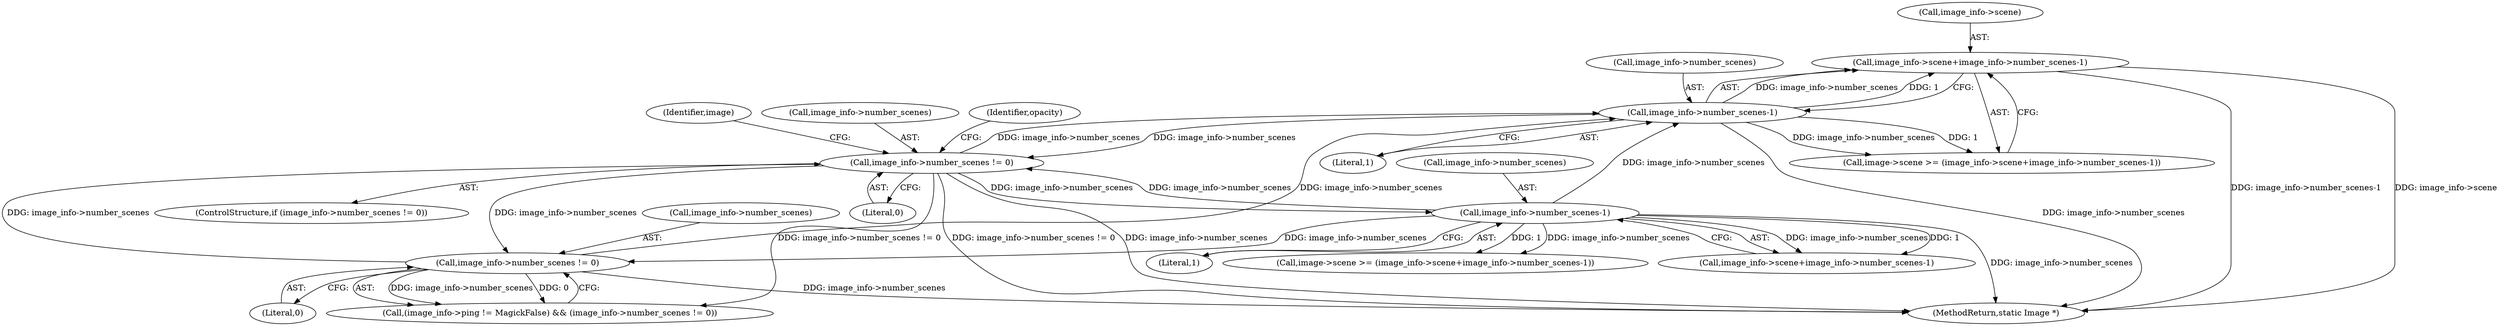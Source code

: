 digraph "0_ImageMagick_f6e9d0d9955e85bdd7540b251cd50d598dacc5e6_20@pointer" {
"1001393" [label="(Call,image_info->scene+image_info->number_scenes-1)"];
"1001397" [label="(Call,image_info->number_scenes-1)"];
"1001487" [label="(Call,image_info->number_scenes-1)"];
"1001473" [label="(Call,image_info->number_scenes != 0)"];
"1001383" [label="(Call,image_info->number_scenes != 0)"];
"1001393" [label="(Call,image_info->scene+image_info->number_scenes-1)"];
"1001383" [label="(Call,image_info->number_scenes != 0)"];
"1001472" [label="(ControlStructure,if (image_info->number_scenes != 0))"];
"1001483" [label="(Call,image_info->scene+image_info->number_scenes-1)"];
"1001494" [label="(Identifier,opacity)"];
"1001479" [label="(Call,image->scene >= (image_info->scene+image_info->number_scenes-1))"];
"1001387" [label="(Literal,0)"];
"1001488" [label="(Call,image_info->number_scenes)"];
"1001477" [label="(Literal,0)"];
"1001401" [label="(Literal,1)"];
"1001481" [label="(Identifier,image)"];
"1001397" [label="(Call,image_info->number_scenes-1)"];
"1001487" [label="(Call,image_info->number_scenes-1)"];
"1001394" [label="(Call,image_info->scene)"];
"1001398" [label="(Call,image_info->number_scenes)"];
"1001377" [label="(Call,(image_info->ping != MagickFalse) && (image_info->number_scenes != 0))"];
"1001389" [label="(Call,image->scene >= (image_info->scene+image_info->number_scenes-1))"];
"1001491" [label="(Literal,1)"];
"1001474" [label="(Call,image_info->number_scenes)"];
"1001554" [label="(MethodReturn,static Image *)"];
"1001473" [label="(Call,image_info->number_scenes != 0)"];
"1001384" [label="(Call,image_info->number_scenes)"];
"1001393" -> "1001389"  [label="AST: "];
"1001393" -> "1001397"  [label="CFG: "];
"1001394" -> "1001393"  [label="AST: "];
"1001397" -> "1001393"  [label="AST: "];
"1001389" -> "1001393"  [label="CFG: "];
"1001393" -> "1001554"  [label="DDG: image_info->number_scenes-1"];
"1001393" -> "1001554"  [label="DDG: image_info->scene"];
"1001397" -> "1001393"  [label="DDG: image_info->number_scenes"];
"1001397" -> "1001393"  [label="DDG: 1"];
"1001397" -> "1001401"  [label="CFG: "];
"1001398" -> "1001397"  [label="AST: "];
"1001401" -> "1001397"  [label="AST: "];
"1001397" -> "1001554"  [label="DDG: image_info->number_scenes"];
"1001397" -> "1001389"  [label="DDG: image_info->number_scenes"];
"1001397" -> "1001389"  [label="DDG: 1"];
"1001487" -> "1001397"  [label="DDG: image_info->number_scenes"];
"1001473" -> "1001397"  [label="DDG: image_info->number_scenes"];
"1001383" -> "1001397"  [label="DDG: image_info->number_scenes"];
"1001397" -> "1001473"  [label="DDG: image_info->number_scenes"];
"1001487" -> "1001483"  [label="AST: "];
"1001487" -> "1001491"  [label="CFG: "];
"1001488" -> "1001487"  [label="AST: "];
"1001491" -> "1001487"  [label="AST: "];
"1001483" -> "1001487"  [label="CFG: "];
"1001487" -> "1001554"  [label="DDG: image_info->number_scenes"];
"1001487" -> "1001383"  [label="DDG: image_info->number_scenes"];
"1001487" -> "1001473"  [label="DDG: image_info->number_scenes"];
"1001487" -> "1001479"  [label="DDG: image_info->number_scenes"];
"1001487" -> "1001479"  [label="DDG: 1"];
"1001487" -> "1001483"  [label="DDG: image_info->number_scenes"];
"1001487" -> "1001483"  [label="DDG: 1"];
"1001473" -> "1001487"  [label="DDG: image_info->number_scenes"];
"1001473" -> "1001472"  [label="AST: "];
"1001473" -> "1001477"  [label="CFG: "];
"1001474" -> "1001473"  [label="AST: "];
"1001477" -> "1001473"  [label="AST: "];
"1001481" -> "1001473"  [label="CFG: "];
"1001494" -> "1001473"  [label="CFG: "];
"1001473" -> "1001554"  [label="DDG: image_info->number_scenes"];
"1001473" -> "1001554"  [label="DDG: image_info->number_scenes != 0"];
"1001473" -> "1001377"  [label="DDG: image_info->number_scenes != 0"];
"1001473" -> "1001383"  [label="DDG: image_info->number_scenes"];
"1001383" -> "1001473"  [label="DDG: image_info->number_scenes"];
"1001383" -> "1001377"  [label="AST: "];
"1001383" -> "1001387"  [label="CFG: "];
"1001384" -> "1001383"  [label="AST: "];
"1001387" -> "1001383"  [label="AST: "];
"1001377" -> "1001383"  [label="CFG: "];
"1001383" -> "1001554"  [label="DDG: image_info->number_scenes"];
"1001383" -> "1001377"  [label="DDG: image_info->number_scenes"];
"1001383" -> "1001377"  [label="DDG: 0"];
}
